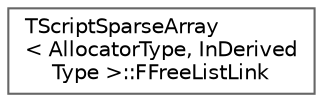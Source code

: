 digraph "Graphical Class Hierarchy"
{
 // INTERACTIVE_SVG=YES
 // LATEX_PDF_SIZE
  bgcolor="transparent";
  edge [fontname=Helvetica,fontsize=10,labelfontname=Helvetica,labelfontsize=10];
  node [fontname=Helvetica,fontsize=10,shape=box,height=0.2,width=0.4];
  rankdir="LR";
  Node0 [id="Node000000",label="TScriptSparseArray\l\< AllocatorType, InDerived\lType \>::FFreeListLink",height=0.2,width=0.4,color="grey40", fillcolor="white", style="filled",URL="$d9/d53/structTScriptSparseArray_1_1FFreeListLink.html",tooltip=" "];
}
